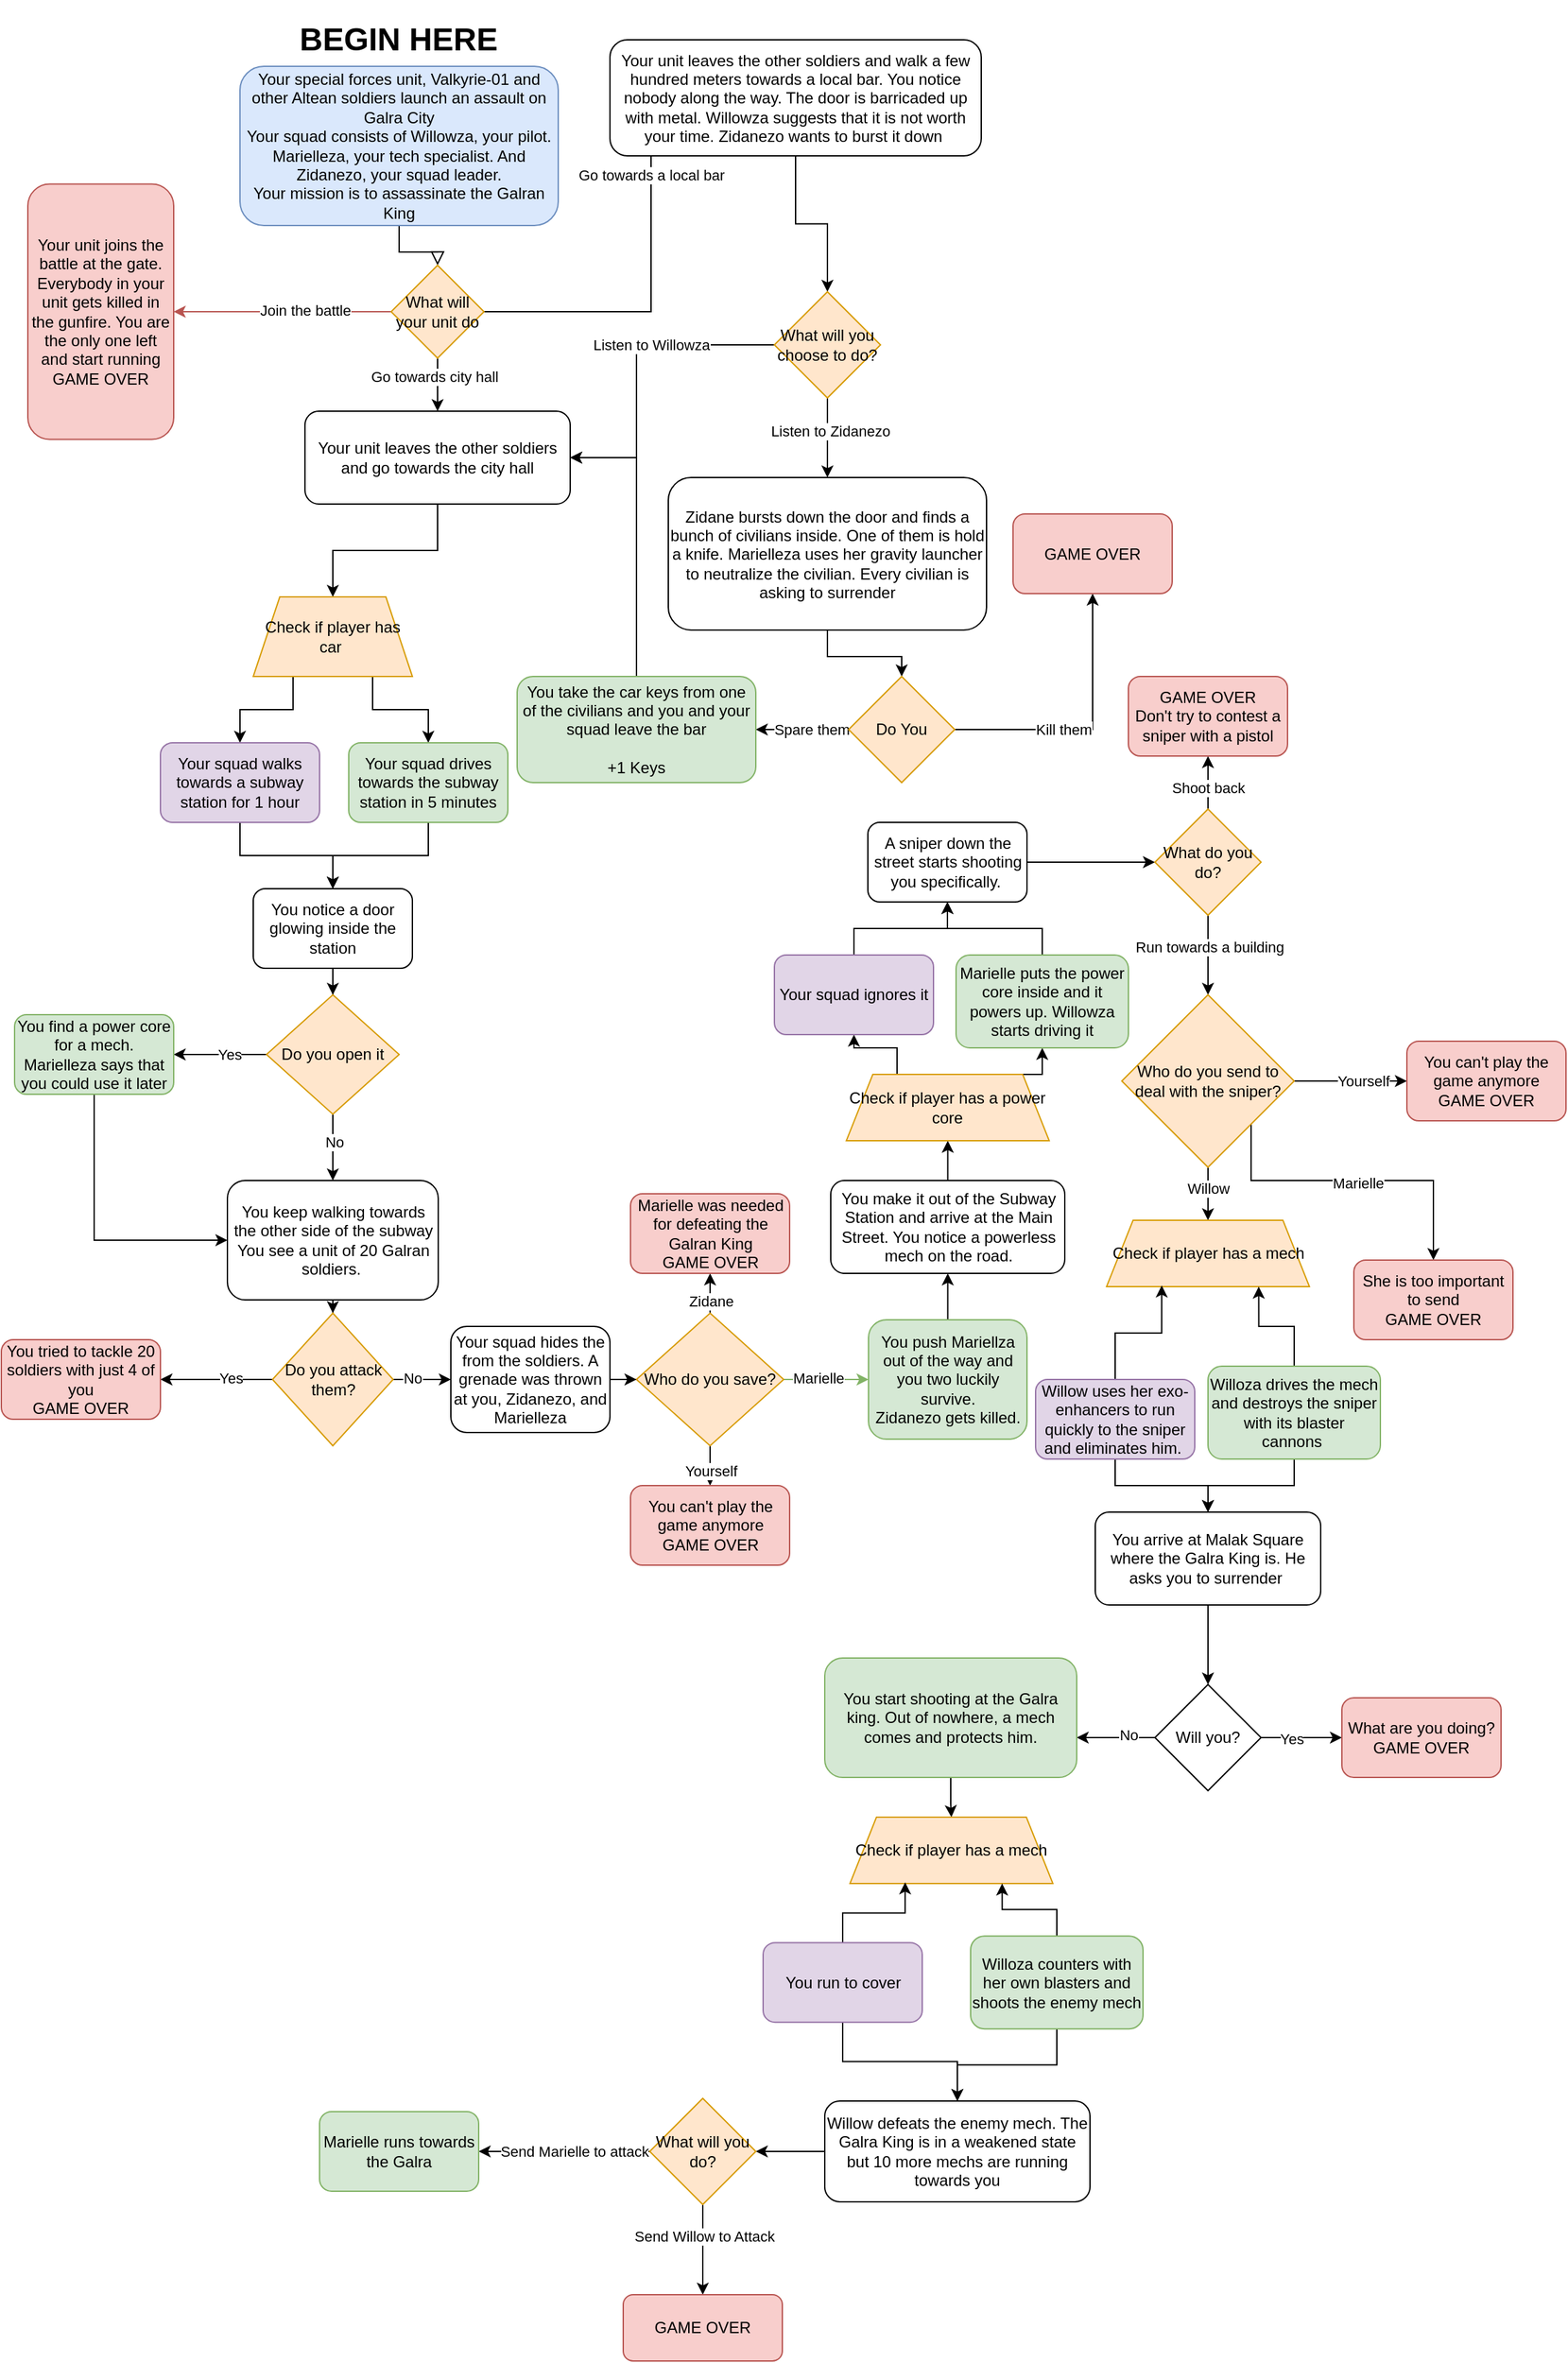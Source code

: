 <mxfile version="20.8.5" type="device"><diagram id="C5RBs43oDa-KdzZeNtuy" name="Page-1"><mxGraphModel dx="2049" dy="1137" grid="1" gridSize="10" guides="1" tooltips="1" connect="1" arrows="1" fold="1" page="1" pageScale="1" pageWidth="827" pageHeight="1169" math="0" shadow="0"><root><mxCell id="WIyWlLk6GJQsqaUBKTNV-0"/><mxCell id="WIyWlLk6GJQsqaUBKTNV-1" parent="WIyWlLk6GJQsqaUBKTNV-0"/><mxCell id="WIyWlLk6GJQsqaUBKTNV-2" value="" style="rounded=0;html=1;jettySize=auto;orthogonalLoop=1;fontSize=11;endArrow=block;endFill=0;endSize=8;strokeWidth=1;shadow=0;labelBackgroundColor=none;edgeStyle=orthogonalEdgeStyle;entryX=0.5;entryY=0;entryDx=0;entryDy=0;" parent="WIyWlLk6GJQsqaUBKTNV-1" source="WIyWlLk6GJQsqaUBKTNV-3" target="IDLOLrMMdAUWFybHLYys-1" edge="1"><mxGeometry relative="1" as="geometry"><mxPoint x="319" y="200" as="targetPoint"/></mxGeometry></mxCell><mxCell id="WIyWlLk6GJQsqaUBKTNV-3" value="Your special forces unit, Valkyrie-01 and other Altean soldiers launch an assault on Galra City&lt;br&gt;Your squad consists of Willowza, your pilot. Marielleza, your tech specialist. And Zidanezo, your squad leader.&lt;br&gt;Your mission is to assassinate the Galran King" style="rounded=1;whiteSpace=wrap;html=1;fontSize=12;glass=0;strokeWidth=1;shadow=0;fillColor=#dae8fc;strokeColor=#6c8ebf;" parent="WIyWlLk6GJQsqaUBKTNV-1" vertex="1"><mxGeometry x="210" y="50" width="240" height="120" as="geometry"/></mxCell><mxCell id="IDLOLrMMdAUWFybHLYys-2" style="edgeStyle=orthogonalEdgeStyle;rounded=0;orthogonalLoop=1;jettySize=auto;html=1;exitX=1;exitY=0.5;exitDx=0;exitDy=0;entryX=0;entryY=0.5;entryDx=0;entryDy=0;" parent="WIyWlLk6GJQsqaUBKTNV-1" source="IDLOLrMMdAUWFybHLYys-1" target="IDLOLrMMdAUWFybHLYys-7" edge="1"><mxGeometry relative="1" as="geometry"><mxPoint x="449" y="235.143" as="targetPoint"/><Array as="points"><mxPoint x="520" y="235"/><mxPoint x="520" y="100"/><mxPoint x="560" y="100"/></Array></mxGeometry></mxCell><mxCell id="IDLOLrMMdAUWFybHLYys-10" value="Go towards a local bar" style="edgeLabel;html=1;align=center;verticalAlign=middle;resizable=0;points=[];" parent="IDLOLrMMdAUWFybHLYys-2" vertex="1" connectable="0"><mxGeometry x="0.15" relative="1" as="geometry"><mxPoint as="offset"/></mxGeometry></mxCell><mxCell id="IDLOLrMMdAUWFybHLYys-3" style="edgeStyle=orthogonalEdgeStyle;rounded=0;orthogonalLoop=1;jettySize=auto;html=1;exitX=0;exitY=0.5;exitDx=0;exitDy=0;entryX=1;entryY=0.5;entryDx=0;entryDy=0;fillColor=#f8cecc;strokeColor=#b85450;" parent="WIyWlLk6GJQsqaUBKTNV-1" source="IDLOLrMMdAUWFybHLYys-1" target="IDLOLrMMdAUWFybHLYys-5" edge="1"><mxGeometry relative="1" as="geometry"><mxPoint x="279" y="235.143" as="targetPoint"/></mxGeometry></mxCell><mxCell id="IDLOLrMMdAUWFybHLYys-6" value="Join the battle" style="edgeLabel;html=1;align=center;verticalAlign=middle;resizable=0;points=[];" parent="IDLOLrMMdAUWFybHLYys-3" vertex="1" connectable="0"><mxGeometry x="-0.199" y="-1" relative="1" as="geometry"><mxPoint as="offset"/></mxGeometry></mxCell><mxCell id="IDLOLrMMdAUWFybHLYys-4" style="edgeStyle=orthogonalEdgeStyle;rounded=0;orthogonalLoop=1;jettySize=auto;html=1;exitX=0.5;exitY=1;exitDx=0;exitDy=0;" parent="WIyWlLk6GJQsqaUBKTNV-1" source="IDLOLrMMdAUWFybHLYys-1" target="IDLOLrMMdAUWFybHLYys-12" edge="1"><mxGeometry relative="1" as="geometry"><mxPoint x="359" y="390" as="targetPoint"/></mxGeometry></mxCell><mxCell id="IDLOLrMMdAUWFybHLYys-11" value="Go towards city hall&amp;nbsp;" style="edgeLabel;html=1;align=center;verticalAlign=middle;resizable=0;points=[];" parent="IDLOLrMMdAUWFybHLYys-4" vertex="1" connectable="0"><mxGeometry x="-0.31" y="-1" relative="1" as="geometry"><mxPoint as="offset"/></mxGeometry></mxCell><mxCell id="IDLOLrMMdAUWFybHLYys-1" value="What will your unit do" style="rhombus;whiteSpace=wrap;html=1;fillColor=#ffe6cc;strokeColor=#d79b00;" parent="WIyWlLk6GJQsqaUBKTNV-1" vertex="1"><mxGeometry x="324" y="200" width="70" height="70" as="geometry"/></mxCell><mxCell id="IDLOLrMMdAUWFybHLYys-5" value="Your unit joins the battle at the gate.&lt;br&gt;Everybody in your unit gets killed in the gunfire. You are the only one left and start running&lt;br&gt;GAME OVER" style="rounded=1;whiteSpace=wrap;html=1;fillColor=#f8cecc;strokeColor=#b85450;" parent="WIyWlLk6GJQsqaUBKTNV-1" vertex="1"><mxGeometry x="50" y="138.75" width="110" height="192.5" as="geometry"/></mxCell><mxCell id="IDLOLrMMdAUWFybHLYys-13" style="edgeStyle=orthogonalEdgeStyle;rounded=0;orthogonalLoop=1;jettySize=auto;html=1;entryX=0.5;entryY=0;entryDx=0;entryDy=0;" parent="WIyWlLk6GJQsqaUBKTNV-1" source="IDLOLrMMdAUWFybHLYys-7" target="IDLOLrMMdAUWFybHLYys-14" edge="1"><mxGeometry relative="1" as="geometry"><mxPoint x="759" y="370" as="targetPoint"/></mxGeometry></mxCell><mxCell id="IDLOLrMMdAUWFybHLYys-7" value="&lt;div style=&quot;&quot;&gt;&lt;span style=&quot;background-color: initial;&quot;&gt;Your unit leaves the other soldiers and walk a few hundred meters towards a local bar. You notice nobody along the way. The door is barricaded up with metal. Willowza suggests that it is not worth your time. Zidanezo wants to burst it down&amp;nbsp;&lt;/span&gt;&lt;/div&gt;" style="rounded=1;whiteSpace=wrap;html=1;align=center;" parent="WIyWlLk6GJQsqaUBKTNV-1" vertex="1"><mxGeometry x="489" y="30" width="280" height="87.5" as="geometry"/></mxCell><mxCell id="HjOibPXFbDp2mijpg2Rm-12" style="edgeStyle=orthogonalEdgeStyle;rounded=0;orthogonalLoop=1;jettySize=auto;html=1;entryX=0.5;entryY=0;entryDx=0;entryDy=0;" edge="1" parent="WIyWlLk6GJQsqaUBKTNV-1" source="IDLOLrMMdAUWFybHLYys-12" target="HjOibPXFbDp2mijpg2Rm-14"><mxGeometry relative="1" as="geometry"><mxPoint x="299" y="440" as="targetPoint"/></mxGeometry></mxCell><mxCell id="IDLOLrMMdAUWFybHLYys-12" value="Your unit leaves the other soldiers and go towards the city hall" style="rounded=1;whiteSpace=wrap;html=1;" parent="WIyWlLk6GJQsqaUBKTNV-1" vertex="1"><mxGeometry x="259" y="310" width="200" height="70" as="geometry"/></mxCell><mxCell id="IDLOLrMMdAUWFybHLYys-16" style="edgeStyle=orthogonalEdgeStyle;rounded=0;orthogonalLoop=1;jettySize=auto;html=1;entryX=1;entryY=0.5;entryDx=0;entryDy=0;" parent="WIyWlLk6GJQsqaUBKTNV-1" source="IDLOLrMMdAUWFybHLYys-14" target="IDLOLrMMdAUWFybHLYys-12" edge="1"><mxGeometry relative="1" as="geometry"><Array as="points"><mxPoint x="509" y="260"/><mxPoint x="509" y="345"/></Array></mxGeometry></mxCell><mxCell id="IDLOLrMMdAUWFybHLYys-17" value="Listen to Willowza" style="edgeLabel;html=1;align=center;verticalAlign=middle;resizable=0;points=[];" parent="IDLOLrMMdAUWFybHLYys-16" vertex="1" connectable="0"><mxGeometry x="-0.22" relative="1" as="geometry"><mxPoint as="offset"/></mxGeometry></mxCell><mxCell id="IDLOLrMMdAUWFybHLYys-19" style="edgeStyle=orthogonalEdgeStyle;rounded=0;orthogonalLoop=1;jettySize=auto;html=1;" parent="WIyWlLk6GJQsqaUBKTNV-1" source="IDLOLrMMdAUWFybHLYys-14" target="IDLOLrMMdAUWFybHLYys-18" edge="1"><mxGeometry relative="1" as="geometry"/></mxCell><mxCell id="IDLOLrMMdAUWFybHLYys-20" value="Listen to Zidanezo" style="edgeLabel;html=1;align=center;verticalAlign=middle;resizable=0;points=[];" parent="IDLOLrMMdAUWFybHLYys-19" vertex="1" connectable="0"><mxGeometry x="-0.178" y="2" relative="1" as="geometry"><mxPoint as="offset"/></mxGeometry></mxCell><mxCell id="IDLOLrMMdAUWFybHLYys-14" value="What will you choose to do?" style="rhombus;whiteSpace=wrap;html=1;fillColor=#ffe6cc;strokeColor=#d79b00;" parent="WIyWlLk6GJQsqaUBKTNV-1" vertex="1"><mxGeometry x="613" y="220" width="80" height="80" as="geometry"/></mxCell><mxCell id="HjOibPXFbDp2mijpg2Rm-0" style="edgeStyle=orthogonalEdgeStyle;rounded=0;orthogonalLoop=1;jettySize=auto;html=1;" edge="1" parent="WIyWlLk6GJQsqaUBKTNV-1" source="IDLOLrMMdAUWFybHLYys-18" target="HjOibPXFbDp2mijpg2Rm-1"><mxGeometry relative="1" as="geometry"><mxPoint x="653" y="540" as="targetPoint"/><Array as="points"/></mxGeometry></mxCell><mxCell id="IDLOLrMMdAUWFybHLYys-18" value="Zidane bursts down the door and finds a bunch of civilians inside. One of them is hold a knife. Marielleza uses her gravity launcher to neutralize the civilian. Every civilian is asking to surrender" style="rounded=1;whiteSpace=wrap;html=1;" parent="WIyWlLk6GJQsqaUBKTNV-1" vertex="1"><mxGeometry x="533" y="360" width="240" height="115" as="geometry"/></mxCell><mxCell id="HjOibPXFbDp2mijpg2Rm-5" value="" style="edgeStyle=orthogonalEdgeStyle;rounded=0;orthogonalLoop=1;jettySize=auto;html=1;" edge="1" parent="WIyWlLk6GJQsqaUBKTNV-1" source="HjOibPXFbDp2mijpg2Rm-1" target="HjOibPXFbDp2mijpg2Rm-4"><mxGeometry relative="1" as="geometry"/></mxCell><mxCell id="HjOibPXFbDp2mijpg2Rm-6" value="Kill them" style="edgeLabel;html=1;align=center;verticalAlign=middle;resizable=0;points=[];" vertex="1" connectable="0" parent="HjOibPXFbDp2mijpg2Rm-5"><mxGeometry x="-0.325" y="-2" relative="1" as="geometry"><mxPoint x="12" y="-2" as="offset"/></mxGeometry></mxCell><mxCell id="HjOibPXFbDp2mijpg2Rm-8" value="" style="edgeStyle=orthogonalEdgeStyle;rounded=0;orthogonalLoop=1;jettySize=auto;html=1;" edge="1" parent="WIyWlLk6GJQsqaUBKTNV-1" source="HjOibPXFbDp2mijpg2Rm-1" target="HjOibPXFbDp2mijpg2Rm-7"><mxGeometry relative="1" as="geometry"/></mxCell><mxCell id="HjOibPXFbDp2mijpg2Rm-9" value="Spare them" style="edgeLabel;html=1;align=center;verticalAlign=middle;resizable=0;points=[];" vertex="1" connectable="0" parent="HjOibPXFbDp2mijpg2Rm-8"><mxGeometry x="0.355" y="1" relative="1" as="geometry"><mxPoint x="19" y="-1" as="offset"/></mxGeometry></mxCell><mxCell id="HjOibPXFbDp2mijpg2Rm-1" value="Do You" style="rhombus;whiteSpace=wrap;html=1;fillColor=#ffe6cc;strokeColor=#d79b00;" vertex="1" parent="WIyWlLk6GJQsqaUBKTNV-1"><mxGeometry x="669" y="510" width="80" height="80" as="geometry"/></mxCell><mxCell id="HjOibPXFbDp2mijpg2Rm-4" value="GAME OVER" style="rounded=1;whiteSpace=wrap;html=1;fillColor=#f8cecc;strokeColor=#b85450;" vertex="1" parent="WIyWlLk6GJQsqaUBKTNV-1"><mxGeometry x="793" y="387.5" width="120" height="60" as="geometry"/></mxCell><mxCell id="HjOibPXFbDp2mijpg2Rm-10" style="edgeStyle=orthogonalEdgeStyle;rounded=0;orthogonalLoop=1;jettySize=auto;html=1;entryX=1;entryY=0.5;entryDx=0;entryDy=0;" edge="1" parent="WIyWlLk6GJQsqaUBKTNV-1" source="HjOibPXFbDp2mijpg2Rm-7" target="IDLOLrMMdAUWFybHLYys-12"><mxGeometry relative="1" as="geometry"><mxPoint x="479" y="420" as="targetPoint"/></mxGeometry></mxCell><mxCell id="HjOibPXFbDp2mijpg2Rm-7" value="You take the car keys from one of the civilians and you and your squad leave the bar&lt;br&gt;&lt;br&gt;+1 Keys" style="rounded=1;whiteSpace=wrap;html=1;fillColor=#d5e8d4;strokeColor=#82b366;" vertex="1" parent="WIyWlLk6GJQsqaUBKTNV-1"><mxGeometry x="419" y="510" width="180" height="80" as="geometry"/></mxCell><mxCell id="HjOibPXFbDp2mijpg2Rm-16" style="edgeStyle=orthogonalEdgeStyle;rounded=0;orthogonalLoop=1;jettySize=auto;html=1;entryX=0.5;entryY=0;entryDx=0;entryDy=0;exitX=0.75;exitY=1;exitDx=0;exitDy=0;" edge="1" parent="WIyWlLk6GJQsqaUBKTNV-1" source="HjOibPXFbDp2mijpg2Rm-14" target="HjOibPXFbDp2mijpg2Rm-20"><mxGeometry relative="1" as="geometry"><mxPoint x="390" y="470" as="targetPoint"/></mxGeometry></mxCell><mxCell id="HjOibPXFbDp2mijpg2Rm-21" style="edgeStyle=orthogonalEdgeStyle;rounded=0;orthogonalLoop=1;jettySize=auto;html=1;exitX=0.25;exitY=1;exitDx=0;exitDy=0;entryX=0.5;entryY=0;entryDx=0;entryDy=0;" edge="1" parent="WIyWlLk6GJQsqaUBKTNV-1" source="HjOibPXFbDp2mijpg2Rm-14" target="HjOibPXFbDp2mijpg2Rm-19"><mxGeometry relative="1" as="geometry"/></mxCell><mxCell id="HjOibPXFbDp2mijpg2Rm-14" value="Check if player has car&amp;nbsp;" style="shape=trapezoid;perimeter=trapezoidPerimeter;whiteSpace=wrap;html=1;fixedSize=1;fillColor=#ffe6cc;strokeColor=#d79b00;" vertex="1" parent="WIyWlLk6GJQsqaUBKTNV-1"><mxGeometry x="220" y="450" width="120" height="60" as="geometry"/></mxCell><mxCell id="HjOibPXFbDp2mijpg2Rm-26" style="edgeStyle=orthogonalEdgeStyle;rounded=0;orthogonalLoop=1;jettySize=auto;html=1;" edge="1" parent="WIyWlLk6GJQsqaUBKTNV-1" source="HjOibPXFbDp2mijpg2Rm-19" target="HjOibPXFbDp2mijpg2Rm-22"><mxGeometry relative="1" as="geometry"/></mxCell><mxCell id="HjOibPXFbDp2mijpg2Rm-19" value="Your squad walks towards a subway station for 1 hour" style="rounded=1;whiteSpace=wrap;html=1;fillColor=#e1d5e7;strokeColor=#9673a6;" vertex="1" parent="WIyWlLk6GJQsqaUBKTNV-1"><mxGeometry x="150" y="560" width="120" height="60" as="geometry"/></mxCell><mxCell id="HjOibPXFbDp2mijpg2Rm-23" style="edgeStyle=orthogonalEdgeStyle;rounded=0;orthogonalLoop=1;jettySize=auto;html=1;entryX=0.5;entryY=0;entryDx=0;entryDy=0;" edge="1" parent="WIyWlLk6GJQsqaUBKTNV-1" source="HjOibPXFbDp2mijpg2Rm-20" target="HjOibPXFbDp2mijpg2Rm-22"><mxGeometry relative="1" as="geometry"/></mxCell><mxCell id="HjOibPXFbDp2mijpg2Rm-20" value="Your squad drives towards the subway station in 5 minutes" style="rounded=1;whiteSpace=wrap;html=1;fillColor=#d5e8d4;strokeColor=#82b366;" vertex="1" parent="WIyWlLk6GJQsqaUBKTNV-1"><mxGeometry x="292" y="560" width="120" height="60" as="geometry"/></mxCell><mxCell id="HjOibPXFbDp2mijpg2Rm-30" style="edgeStyle=orthogonalEdgeStyle;rounded=0;orthogonalLoop=1;jettySize=auto;html=1;entryX=0.5;entryY=0;entryDx=0;entryDy=0;" edge="1" parent="WIyWlLk6GJQsqaUBKTNV-1" source="HjOibPXFbDp2mijpg2Rm-22" target="HjOibPXFbDp2mijpg2Rm-29"><mxGeometry relative="1" as="geometry"/></mxCell><mxCell id="HjOibPXFbDp2mijpg2Rm-22" value="You notice a door glowing inside the station" style="rounded=1;whiteSpace=wrap;html=1;" vertex="1" parent="WIyWlLk6GJQsqaUBKTNV-1"><mxGeometry x="220" y="670" width="120" height="60" as="geometry"/></mxCell><mxCell id="HjOibPXFbDp2mijpg2Rm-32" value="" style="edgeStyle=orthogonalEdgeStyle;rounded=0;orthogonalLoop=1;jettySize=auto;html=1;" edge="1" parent="WIyWlLk6GJQsqaUBKTNV-1" source="HjOibPXFbDp2mijpg2Rm-29" target="HjOibPXFbDp2mijpg2Rm-31"><mxGeometry relative="1" as="geometry"/></mxCell><mxCell id="HjOibPXFbDp2mijpg2Rm-36" value="Yes" style="edgeLabel;html=1;align=center;verticalAlign=middle;resizable=0;points=[];" vertex="1" connectable="0" parent="HjOibPXFbDp2mijpg2Rm-32"><mxGeometry x="-0.182" relative="1" as="geometry"><mxPoint as="offset"/></mxGeometry></mxCell><mxCell id="HjOibPXFbDp2mijpg2Rm-34" value="" style="edgeStyle=orthogonalEdgeStyle;rounded=0;orthogonalLoop=1;jettySize=auto;html=1;" edge="1" parent="WIyWlLk6GJQsqaUBKTNV-1" source="HjOibPXFbDp2mijpg2Rm-29" target="HjOibPXFbDp2mijpg2Rm-33"><mxGeometry relative="1" as="geometry"/></mxCell><mxCell id="HjOibPXFbDp2mijpg2Rm-35" value="No" style="edgeLabel;html=1;align=center;verticalAlign=middle;resizable=0;points=[];" vertex="1" connectable="0" parent="HjOibPXFbDp2mijpg2Rm-34"><mxGeometry x="-0.171" y="1" relative="1" as="geometry"><mxPoint as="offset"/></mxGeometry></mxCell><mxCell id="HjOibPXFbDp2mijpg2Rm-29" value="Do you open it" style="rhombus;whiteSpace=wrap;html=1;fillColor=#ffe6cc;strokeColor=#d79b00;" vertex="1" parent="WIyWlLk6GJQsqaUBKTNV-1"><mxGeometry x="230" y="750" width="100" height="90" as="geometry"/></mxCell><mxCell id="HjOibPXFbDp2mijpg2Rm-38" style="edgeStyle=orthogonalEdgeStyle;rounded=0;orthogonalLoop=1;jettySize=auto;html=1;exitX=0.5;exitY=1;exitDx=0;exitDy=0;entryX=0;entryY=0.5;entryDx=0;entryDy=0;" edge="1" parent="WIyWlLk6GJQsqaUBKTNV-1" source="HjOibPXFbDp2mijpg2Rm-31" target="HjOibPXFbDp2mijpg2Rm-33"><mxGeometry relative="1" as="geometry"/></mxCell><mxCell id="HjOibPXFbDp2mijpg2Rm-31" value="You find a power core for a mech. Marielleza says that you could use it later" style="rounded=1;whiteSpace=wrap;html=1;fillColor=#d5e8d4;strokeColor=#82b366;" vertex="1" parent="WIyWlLk6GJQsqaUBKTNV-1"><mxGeometry x="40" y="765" width="120" height="60" as="geometry"/></mxCell><mxCell id="HjOibPXFbDp2mijpg2Rm-41" style="edgeStyle=orthogonalEdgeStyle;rounded=0;orthogonalLoop=1;jettySize=auto;html=1;" edge="1" parent="WIyWlLk6GJQsqaUBKTNV-1" source="HjOibPXFbDp2mijpg2Rm-33" target="HjOibPXFbDp2mijpg2Rm-40"><mxGeometry relative="1" as="geometry"/></mxCell><mxCell id="HjOibPXFbDp2mijpg2Rm-33" value="You keep walking towards the other side of the subway&lt;br&gt;You see a unit of 20 Galran soldiers.&amp;nbsp;" style="rounded=1;whiteSpace=wrap;html=1;" vertex="1" parent="WIyWlLk6GJQsqaUBKTNV-1"><mxGeometry x="200.5" y="890" width="159" height="90" as="geometry"/></mxCell><mxCell id="HjOibPXFbDp2mijpg2Rm-44" style="edgeStyle=orthogonalEdgeStyle;rounded=0;orthogonalLoop=1;jettySize=auto;html=1;exitX=0;exitY=0.5;exitDx=0;exitDy=0;entryX=1;entryY=0.5;entryDx=0;entryDy=0;" edge="1" parent="WIyWlLk6GJQsqaUBKTNV-1" source="HjOibPXFbDp2mijpg2Rm-40" target="HjOibPXFbDp2mijpg2Rm-43"><mxGeometry relative="1" as="geometry"/></mxCell><mxCell id="HjOibPXFbDp2mijpg2Rm-49" value="Yes" style="edgeLabel;html=1;align=center;verticalAlign=middle;resizable=0;points=[];" vertex="1" connectable="0" parent="HjOibPXFbDp2mijpg2Rm-44"><mxGeometry x="-0.25" y="-1" relative="1" as="geometry"><mxPoint as="offset"/></mxGeometry></mxCell><mxCell id="HjOibPXFbDp2mijpg2Rm-52" style="edgeStyle=orthogonalEdgeStyle;rounded=0;orthogonalLoop=1;jettySize=auto;html=1;exitX=1;exitY=0.5;exitDx=0;exitDy=0;entryX=0;entryY=0.5;entryDx=0;entryDy=0;" edge="1" parent="WIyWlLk6GJQsqaUBKTNV-1" source="HjOibPXFbDp2mijpg2Rm-40" target="HjOibPXFbDp2mijpg2Rm-45"><mxGeometry relative="1" as="geometry"/></mxCell><mxCell id="HjOibPXFbDp2mijpg2Rm-53" value="No" style="edgeLabel;html=1;align=center;verticalAlign=middle;resizable=0;points=[];" vertex="1" connectable="0" parent="HjOibPXFbDp2mijpg2Rm-52"><mxGeometry x="-0.338" y="1" relative="1" as="geometry"><mxPoint as="offset"/></mxGeometry></mxCell><mxCell id="HjOibPXFbDp2mijpg2Rm-40" value="Do you attack them?" style="rhombus;whiteSpace=wrap;html=1;fillColor=#ffe6cc;strokeColor=#d79b00;" vertex="1" parent="WIyWlLk6GJQsqaUBKTNV-1"><mxGeometry x="234.5" y="990" width="91" height="100" as="geometry"/></mxCell><mxCell id="HjOibPXFbDp2mijpg2Rm-43" value="You tried to tackle 20 soldiers with just 4 of you&lt;br&gt;GAME OVER" style="rounded=1;whiteSpace=wrap;html=1;fillColor=#f8cecc;strokeColor=#b85450;" vertex="1" parent="WIyWlLk6GJQsqaUBKTNV-1"><mxGeometry x="30" y="1010" width="120" height="60" as="geometry"/></mxCell><mxCell id="HjOibPXFbDp2mijpg2Rm-55" style="edgeStyle=orthogonalEdgeStyle;rounded=0;orthogonalLoop=1;jettySize=auto;html=1;entryX=0;entryY=0.5;entryDx=0;entryDy=0;" edge="1" parent="WIyWlLk6GJQsqaUBKTNV-1" source="HjOibPXFbDp2mijpg2Rm-45" target="HjOibPXFbDp2mijpg2Rm-54"><mxGeometry relative="1" as="geometry"/></mxCell><mxCell id="HjOibPXFbDp2mijpg2Rm-45" value="Your squad hides the from the soldiers. A grenade was thrown at you, Zidanezo, and Marielleza" style="rounded=1;whiteSpace=wrap;html=1;" vertex="1" parent="WIyWlLk6GJQsqaUBKTNV-1"><mxGeometry x="369" y="1000" width="120" height="80" as="geometry"/></mxCell><mxCell id="HjOibPXFbDp2mijpg2Rm-57" value="" style="edgeStyle=orthogonalEdgeStyle;rounded=0;orthogonalLoop=1;jettySize=auto;html=1;" edge="1" parent="WIyWlLk6GJQsqaUBKTNV-1" source="HjOibPXFbDp2mijpg2Rm-54" target="HjOibPXFbDp2mijpg2Rm-56"><mxGeometry relative="1" as="geometry"/></mxCell><mxCell id="HjOibPXFbDp2mijpg2Rm-63" value="Zidane" style="edgeLabel;html=1;align=center;verticalAlign=middle;resizable=0;points=[];" vertex="1" connectable="0" parent="HjOibPXFbDp2mijpg2Rm-57"><mxGeometry x="-0.181" relative="1" as="geometry"><mxPoint y="10" as="offset"/></mxGeometry></mxCell><mxCell id="HjOibPXFbDp2mijpg2Rm-59" value="" style="edgeStyle=orthogonalEdgeStyle;rounded=0;orthogonalLoop=1;jettySize=auto;html=1;fillColor=#d5e8d4;strokeColor=#82b366;" edge="1" parent="WIyWlLk6GJQsqaUBKTNV-1" source="HjOibPXFbDp2mijpg2Rm-54" target="HjOibPXFbDp2mijpg2Rm-58"><mxGeometry relative="1" as="geometry"/></mxCell><mxCell id="HjOibPXFbDp2mijpg2Rm-64" value="Marielle" style="edgeLabel;html=1;align=center;verticalAlign=middle;resizable=0;points=[];" vertex="1" connectable="0" parent="HjOibPXFbDp2mijpg2Rm-59"><mxGeometry x="-0.207" y="1" relative="1" as="geometry"><mxPoint as="offset"/></mxGeometry></mxCell><mxCell id="HjOibPXFbDp2mijpg2Rm-61" value="" style="edgeStyle=orthogonalEdgeStyle;rounded=0;orthogonalLoop=1;jettySize=auto;html=1;" edge="1" parent="WIyWlLk6GJQsqaUBKTNV-1" source="HjOibPXFbDp2mijpg2Rm-54" target="HjOibPXFbDp2mijpg2Rm-60"><mxGeometry relative="1" as="geometry"/></mxCell><mxCell id="HjOibPXFbDp2mijpg2Rm-62" value="Yourself" style="edgeLabel;html=1;align=center;verticalAlign=middle;resizable=0;points=[];" vertex="1" connectable="0" parent="HjOibPXFbDp2mijpg2Rm-61"><mxGeometry x="-0.135" relative="1" as="geometry"><mxPoint as="offset"/></mxGeometry></mxCell><mxCell id="HjOibPXFbDp2mijpg2Rm-54" value="Who do you save?" style="rhombus;whiteSpace=wrap;html=1;fillColor=#ffe6cc;strokeColor=#d79b00;" vertex="1" parent="WIyWlLk6GJQsqaUBKTNV-1"><mxGeometry x="509" y="990" width="111" height="100" as="geometry"/></mxCell><mxCell id="HjOibPXFbDp2mijpg2Rm-56" value="Marielle was needed for defeating the Galran King&lt;br&gt;GAME OVER" style="rounded=1;whiteSpace=wrap;html=1;fillColor=#f8cecc;strokeColor=#b85450;" vertex="1" parent="WIyWlLk6GJQsqaUBKTNV-1"><mxGeometry x="504.5" y="900" width="120" height="60" as="geometry"/></mxCell><mxCell id="HjOibPXFbDp2mijpg2Rm-67" value="" style="edgeStyle=orthogonalEdgeStyle;rounded=0;orthogonalLoop=1;jettySize=auto;html=1;" edge="1" parent="WIyWlLk6GJQsqaUBKTNV-1" source="HjOibPXFbDp2mijpg2Rm-58" target="HjOibPXFbDp2mijpg2Rm-66"><mxGeometry relative="1" as="geometry"/></mxCell><mxCell id="HjOibPXFbDp2mijpg2Rm-58" value="You push Mariellza out of the way and you two luckily survive.&lt;br&gt;Zidanezo gets killed." style="rounded=1;whiteSpace=wrap;html=1;fillColor=#d5e8d4;strokeColor=#82b366;" vertex="1" parent="WIyWlLk6GJQsqaUBKTNV-1"><mxGeometry x="684" y="995" width="119.5" height="90" as="geometry"/></mxCell><mxCell id="HjOibPXFbDp2mijpg2Rm-60" value="You can't play the game anymore&lt;br&gt;GAME OVER" style="rounded=1;whiteSpace=wrap;html=1;fillColor=#f8cecc;strokeColor=#b85450;" vertex="1" parent="WIyWlLk6GJQsqaUBKTNV-1"><mxGeometry x="504.5" y="1120" width="120" height="60" as="geometry"/></mxCell><mxCell id="HjOibPXFbDp2mijpg2Rm-69" value="" style="edgeStyle=orthogonalEdgeStyle;rounded=0;orthogonalLoop=1;jettySize=auto;html=1;entryX=0.5;entryY=1;entryDx=0;entryDy=0;" edge="1" parent="WIyWlLk6GJQsqaUBKTNV-1" source="HjOibPXFbDp2mijpg2Rm-66" target="HjOibPXFbDp2mijpg2Rm-70"><mxGeometry relative="1" as="geometry"><mxPoint x="743.5" y="820" as="targetPoint"/></mxGeometry></mxCell><mxCell id="HjOibPXFbDp2mijpg2Rm-66" value="You make it out of the Subway Station and arrive at the Main Street. You notice a powerless mech on the road." style="whiteSpace=wrap;html=1;rounded=1;" vertex="1" parent="WIyWlLk6GJQsqaUBKTNV-1"><mxGeometry x="655.5" y="890" width="176.5" height="70" as="geometry"/></mxCell><mxCell id="HjOibPXFbDp2mijpg2Rm-73" style="edgeStyle=orthogonalEdgeStyle;rounded=0;orthogonalLoop=1;jettySize=auto;html=1;exitX=0.25;exitY=0;exitDx=0;exitDy=0;entryX=0.5;entryY=1;entryDx=0;entryDy=0;" edge="1" parent="WIyWlLk6GJQsqaUBKTNV-1" source="HjOibPXFbDp2mijpg2Rm-70" target="HjOibPXFbDp2mijpg2Rm-71"><mxGeometry relative="1" as="geometry"/></mxCell><mxCell id="HjOibPXFbDp2mijpg2Rm-74" style="edgeStyle=orthogonalEdgeStyle;rounded=0;orthogonalLoop=1;jettySize=auto;html=1;exitX=0.75;exitY=0;exitDx=0;exitDy=0;entryX=0.5;entryY=1;entryDx=0;entryDy=0;" edge="1" parent="WIyWlLk6GJQsqaUBKTNV-1" source="HjOibPXFbDp2mijpg2Rm-70" target="HjOibPXFbDp2mijpg2Rm-72"><mxGeometry relative="1" as="geometry"/></mxCell><mxCell id="HjOibPXFbDp2mijpg2Rm-70" value="Check if player has a power core" style="shape=trapezoid;perimeter=trapezoidPerimeter;whiteSpace=wrap;html=1;fixedSize=1;fillColor=#ffe6cc;strokeColor=#d79b00;" vertex="1" parent="WIyWlLk6GJQsqaUBKTNV-1"><mxGeometry x="667.25" y="810" width="153" height="50" as="geometry"/></mxCell><mxCell id="HjOibPXFbDp2mijpg2Rm-77" style="edgeStyle=orthogonalEdgeStyle;rounded=0;orthogonalLoop=1;jettySize=auto;html=1;exitX=0.5;exitY=0;exitDx=0;exitDy=0;entryX=0.5;entryY=1;entryDx=0;entryDy=0;" edge="1" parent="WIyWlLk6GJQsqaUBKTNV-1" source="HjOibPXFbDp2mijpg2Rm-71" target="HjOibPXFbDp2mijpg2Rm-75"><mxGeometry relative="1" as="geometry"/></mxCell><mxCell id="HjOibPXFbDp2mijpg2Rm-71" value="Your squad ignores it" style="rounded=1;whiteSpace=wrap;html=1;fillColor=#e1d5e7;strokeColor=#9673a6;" vertex="1" parent="WIyWlLk6GJQsqaUBKTNV-1"><mxGeometry x="613" y="720" width="120" height="60" as="geometry"/></mxCell><mxCell id="HjOibPXFbDp2mijpg2Rm-76" style="edgeStyle=orthogonalEdgeStyle;rounded=0;orthogonalLoop=1;jettySize=auto;html=1;exitX=0.5;exitY=0;exitDx=0;exitDy=0;" edge="1" parent="WIyWlLk6GJQsqaUBKTNV-1" source="HjOibPXFbDp2mijpg2Rm-72" target="HjOibPXFbDp2mijpg2Rm-75"><mxGeometry relative="1" as="geometry"/></mxCell><mxCell id="HjOibPXFbDp2mijpg2Rm-72" value="Marielle puts the power core inside and it powers up. Willowza starts driving it" style="rounded=1;whiteSpace=wrap;html=1;fillColor=#d5e8d4;strokeColor=#82b366;" vertex="1" parent="WIyWlLk6GJQsqaUBKTNV-1"><mxGeometry x="750" y="720" width="130" height="70" as="geometry"/></mxCell><mxCell id="HjOibPXFbDp2mijpg2Rm-78" style="edgeStyle=orthogonalEdgeStyle;rounded=0;orthogonalLoop=1;jettySize=auto;html=1;entryX=0;entryY=0.5;entryDx=0;entryDy=0;" edge="1" parent="WIyWlLk6GJQsqaUBKTNV-1" source="HjOibPXFbDp2mijpg2Rm-75" target="HjOibPXFbDp2mijpg2Rm-79"><mxGeometry relative="1" as="geometry"><mxPoint x="890" y="650" as="targetPoint"/></mxGeometry></mxCell><mxCell id="HjOibPXFbDp2mijpg2Rm-75" value="A sniper down the street starts shooting you specifically.&amp;nbsp;" style="rounded=1;whiteSpace=wrap;html=1;" vertex="1" parent="WIyWlLk6GJQsqaUBKTNV-1"><mxGeometry x="683.5" y="620" width="120" height="60" as="geometry"/></mxCell><mxCell id="HjOibPXFbDp2mijpg2Rm-81" style="edgeStyle=orthogonalEdgeStyle;rounded=0;orthogonalLoop=1;jettySize=auto;html=1;exitX=0.5;exitY=0;exitDx=0;exitDy=0;entryX=0.5;entryY=1;entryDx=0;entryDy=0;" edge="1" parent="WIyWlLk6GJQsqaUBKTNV-1" source="HjOibPXFbDp2mijpg2Rm-79" target="HjOibPXFbDp2mijpg2Rm-80"><mxGeometry relative="1" as="geometry"/></mxCell><mxCell id="HjOibPXFbDp2mijpg2Rm-82" value="Shoot back" style="edgeLabel;html=1;align=center;verticalAlign=middle;resizable=0;points=[];" vertex="1" connectable="0" parent="HjOibPXFbDp2mijpg2Rm-81"><mxGeometry x="-0.182" relative="1" as="geometry"><mxPoint as="offset"/></mxGeometry></mxCell><mxCell id="HjOibPXFbDp2mijpg2Rm-84" value="" style="edgeStyle=orthogonalEdgeStyle;rounded=0;orthogonalLoop=1;jettySize=auto;html=1;entryX=0.5;entryY=0;entryDx=0;entryDy=0;" edge="1" parent="WIyWlLk6GJQsqaUBKTNV-1" source="HjOibPXFbDp2mijpg2Rm-79" target="HjOibPXFbDp2mijpg2Rm-86"><mxGeometry relative="1" as="geometry"><mxPoint x="1070.03" y="730" as="targetPoint"/></mxGeometry></mxCell><mxCell id="HjOibPXFbDp2mijpg2Rm-85" value="Run towards a building" style="edgeLabel;html=1;align=center;verticalAlign=middle;resizable=0;points=[];" vertex="1" connectable="0" parent="HjOibPXFbDp2mijpg2Rm-84"><mxGeometry x="-0.203" y="1" relative="1" as="geometry"><mxPoint as="offset"/></mxGeometry></mxCell><mxCell id="HjOibPXFbDp2mijpg2Rm-79" value="What do you do?" style="rhombus;whiteSpace=wrap;html=1;fillColor=#ffe6cc;strokeColor=#d79b00;" vertex="1" parent="WIyWlLk6GJQsqaUBKTNV-1"><mxGeometry x="900" y="610" width="80" height="80" as="geometry"/></mxCell><mxCell id="HjOibPXFbDp2mijpg2Rm-80" value="GAME OVER&lt;br&gt;Don't try to contest a sniper with a pistol" style="rounded=1;whiteSpace=wrap;html=1;fillColor=#f8cecc;strokeColor=#b85450;" vertex="1" parent="WIyWlLk6GJQsqaUBKTNV-1"><mxGeometry x="880" y="510" width="120" height="60" as="geometry"/></mxCell><mxCell id="HjOibPXFbDp2mijpg2Rm-88" value="" style="edgeStyle=orthogonalEdgeStyle;rounded=0;orthogonalLoop=1;jettySize=auto;html=1;" edge="1" parent="WIyWlLk6GJQsqaUBKTNV-1" source="HjOibPXFbDp2mijpg2Rm-86" target="HjOibPXFbDp2mijpg2Rm-87"><mxGeometry relative="1" as="geometry"/></mxCell><mxCell id="HjOibPXFbDp2mijpg2Rm-94" value="Yourself" style="edgeLabel;html=1;align=center;verticalAlign=middle;resizable=0;points=[];" vertex="1" connectable="0" parent="HjOibPXFbDp2mijpg2Rm-88"><mxGeometry x="0.217" relative="1" as="geometry"><mxPoint as="offset"/></mxGeometry></mxCell><mxCell id="HjOibPXFbDp2mijpg2Rm-90" value="" style="edgeStyle=orthogonalEdgeStyle;rounded=0;orthogonalLoop=1;jettySize=auto;html=1;entryX=0.5;entryY=0;entryDx=0;entryDy=0;" edge="1" parent="WIyWlLk6GJQsqaUBKTNV-1" source="HjOibPXFbDp2mijpg2Rm-86" target="HjOibPXFbDp2mijpg2Rm-110"><mxGeometry relative="1" as="geometry"><Array as="points"/></mxGeometry></mxCell><mxCell id="HjOibPXFbDp2mijpg2Rm-95" value="Willow" style="edgeLabel;html=1;align=center;verticalAlign=middle;resizable=0;points=[];" vertex="1" connectable="0" parent="HjOibPXFbDp2mijpg2Rm-90"><mxGeometry x="-0.223" relative="1" as="geometry"><mxPoint as="offset"/></mxGeometry></mxCell><mxCell id="HjOibPXFbDp2mijpg2Rm-91" style="edgeStyle=orthogonalEdgeStyle;rounded=0;orthogonalLoop=1;jettySize=auto;html=1;exitX=1;exitY=1;exitDx=0;exitDy=0;entryX=0.5;entryY=0;entryDx=0;entryDy=0;" edge="1" parent="WIyWlLk6GJQsqaUBKTNV-1" source="HjOibPXFbDp2mijpg2Rm-86" target="HjOibPXFbDp2mijpg2Rm-92"><mxGeometry relative="1" as="geometry"><mxPoint x="1060" y="930" as="targetPoint"/><Array as="points"><mxPoint x="973" y="890"/><mxPoint x="1110" y="890"/></Array></mxGeometry></mxCell><mxCell id="HjOibPXFbDp2mijpg2Rm-93" value="Marielle&lt;br&gt;" style="edgeLabel;html=1;align=center;verticalAlign=middle;resizable=0;points=[];" vertex="1" connectable="0" parent="HjOibPXFbDp2mijpg2Rm-91"><mxGeometry x="0.026" y="-2" relative="1" as="geometry"><mxPoint as="offset"/></mxGeometry></mxCell><mxCell id="HjOibPXFbDp2mijpg2Rm-86" value="Who do you send to deal with the sniper?" style="rhombus;whiteSpace=wrap;html=1;fillColor=#ffe6cc;strokeColor=#d79b00;" vertex="1" parent="WIyWlLk6GJQsqaUBKTNV-1"><mxGeometry x="875" y="750" width="130" height="130" as="geometry"/></mxCell><mxCell id="HjOibPXFbDp2mijpg2Rm-87" value="You can't play the game anymore&lt;br style=&quot;border-color: var(--border-color);&quot;&gt;GAME OVER" style="rounded=1;whiteSpace=wrap;html=1;fillColor=#f8cecc;strokeColor=#b85450;" vertex="1" parent="WIyWlLk6GJQsqaUBKTNV-1"><mxGeometry x="1090" y="785" width="120" height="60" as="geometry"/></mxCell><mxCell id="HjOibPXFbDp2mijpg2Rm-100" style="edgeStyle=orthogonalEdgeStyle;rounded=0;orthogonalLoop=1;jettySize=auto;html=1;" edge="1" parent="WIyWlLk6GJQsqaUBKTNV-1" source="HjOibPXFbDp2mijpg2Rm-89" target="HjOibPXFbDp2mijpg2Rm-99"><mxGeometry relative="1" as="geometry"/></mxCell><mxCell id="HjOibPXFbDp2mijpg2Rm-89" value="You arrive at Malak Square where the Galra King is. He asks you to surrender&amp;nbsp;" style="rounded=1;whiteSpace=wrap;html=1;" vertex="1" parent="WIyWlLk6GJQsqaUBKTNV-1"><mxGeometry x="855" y="1140" width="170" height="70" as="geometry"/></mxCell><mxCell id="HjOibPXFbDp2mijpg2Rm-92" value="She is too important to send&lt;br&gt;GAME OVER" style="rounded=1;whiteSpace=wrap;html=1;fillColor=#f8cecc;strokeColor=#b85450;" vertex="1" parent="WIyWlLk6GJQsqaUBKTNV-1"><mxGeometry x="1050" y="950" width="120" height="60" as="geometry"/></mxCell><mxCell id="HjOibPXFbDp2mijpg2Rm-102" value="" style="edgeStyle=orthogonalEdgeStyle;rounded=0;orthogonalLoop=1;jettySize=auto;html=1;" edge="1" parent="WIyWlLk6GJQsqaUBKTNV-1" source="HjOibPXFbDp2mijpg2Rm-99" target="HjOibPXFbDp2mijpg2Rm-101"><mxGeometry relative="1" as="geometry"/></mxCell><mxCell id="HjOibPXFbDp2mijpg2Rm-107" value="Yes" style="edgeLabel;html=1;align=center;verticalAlign=middle;resizable=0;points=[];" vertex="1" connectable="0" parent="HjOibPXFbDp2mijpg2Rm-102"><mxGeometry x="-0.243" y="-1" relative="1" as="geometry"><mxPoint as="offset"/></mxGeometry></mxCell><mxCell id="HjOibPXFbDp2mijpg2Rm-104" value="" style="edgeStyle=orthogonalEdgeStyle;rounded=0;orthogonalLoop=1;jettySize=auto;html=1;" edge="1" parent="WIyWlLk6GJQsqaUBKTNV-1" source="HjOibPXFbDp2mijpg2Rm-99" target="HjOibPXFbDp2mijpg2Rm-103"><mxGeometry relative="1" as="geometry"><Array as="points"><mxPoint x="871" y="1310"/><mxPoint x="871" y="1310"/></Array></mxGeometry></mxCell><mxCell id="HjOibPXFbDp2mijpg2Rm-105" value="No" style="edgeLabel;html=1;align=center;verticalAlign=middle;resizable=0;points=[];" vertex="1" connectable="0" parent="HjOibPXFbDp2mijpg2Rm-104"><mxGeometry x="-0.309" y="-2" relative="1" as="geometry"><mxPoint as="offset"/></mxGeometry></mxCell><mxCell id="HjOibPXFbDp2mijpg2Rm-99" value="Will you?" style="rhombus;whiteSpace=wrap;html=1;" vertex="1" parent="WIyWlLk6GJQsqaUBKTNV-1"><mxGeometry x="900" y="1270" width="80" height="80" as="geometry"/></mxCell><mxCell id="HjOibPXFbDp2mijpg2Rm-101" value="What are you doing? GAME OVER" style="rounded=1;whiteSpace=wrap;html=1;fillColor=#f8cecc;strokeColor=#b85450;" vertex="1" parent="WIyWlLk6GJQsqaUBKTNV-1"><mxGeometry x="1041" y="1280" width="120" height="60" as="geometry"/></mxCell><mxCell id="HjOibPXFbDp2mijpg2Rm-127" style="edgeStyle=orthogonalEdgeStyle;rounded=0;orthogonalLoop=1;jettySize=auto;html=1;entryX=0.5;entryY=0;entryDx=0;entryDy=0;" edge="1" parent="WIyWlLk6GJQsqaUBKTNV-1" source="HjOibPXFbDp2mijpg2Rm-103" target="HjOibPXFbDp2mijpg2Rm-119"><mxGeometry relative="1" as="geometry"/></mxCell><mxCell id="HjOibPXFbDp2mijpg2Rm-103" value="You start shooting at the Galra king. Out of nowhere, a mech comes and protects him." style="rounded=1;whiteSpace=wrap;html=1;fillColor=#d5e8d4;strokeColor=#82b366;" vertex="1" parent="WIyWlLk6GJQsqaUBKTNV-1"><mxGeometry x="651" y="1250" width="190" height="90" as="geometry"/></mxCell><mxCell id="HjOibPXFbDp2mijpg2Rm-110" value="Check if player has a mech" style="shape=trapezoid;perimeter=trapezoidPerimeter;whiteSpace=wrap;html=1;fixedSize=1;fillColor=#ffe6cc;strokeColor=#d79b00;" vertex="1" parent="WIyWlLk6GJQsqaUBKTNV-1"><mxGeometry x="863.5" y="920" width="153" height="50" as="geometry"/></mxCell><mxCell id="HjOibPXFbDp2mijpg2Rm-114" style="edgeStyle=orthogonalEdgeStyle;rounded=0;orthogonalLoop=1;jettySize=auto;html=1;entryX=0.272;entryY=0.982;entryDx=0;entryDy=0;entryPerimeter=0;" edge="1" parent="WIyWlLk6GJQsqaUBKTNV-1" source="HjOibPXFbDp2mijpg2Rm-111" target="HjOibPXFbDp2mijpg2Rm-110"><mxGeometry relative="1" as="geometry"/></mxCell><mxCell id="HjOibPXFbDp2mijpg2Rm-115" style="edgeStyle=orthogonalEdgeStyle;rounded=0;orthogonalLoop=1;jettySize=auto;html=1;entryX=0.5;entryY=0;entryDx=0;entryDy=0;" edge="1" parent="WIyWlLk6GJQsqaUBKTNV-1" source="HjOibPXFbDp2mijpg2Rm-111" target="HjOibPXFbDp2mijpg2Rm-89"><mxGeometry relative="1" as="geometry"/></mxCell><mxCell id="HjOibPXFbDp2mijpg2Rm-111" value="Willow uses her exo-enhancers to run quickly to the sniper and eliminates him.&amp;nbsp;" style="rounded=1;whiteSpace=wrap;html=1;fillColor=#e1d5e7;strokeColor=#9673a6;" vertex="1" parent="WIyWlLk6GJQsqaUBKTNV-1"><mxGeometry x="810" y="1040" width="120" height="60" as="geometry"/></mxCell><mxCell id="HjOibPXFbDp2mijpg2Rm-113" style="edgeStyle=orthogonalEdgeStyle;rounded=0;orthogonalLoop=1;jettySize=auto;html=1;exitX=0.5;exitY=0;exitDx=0;exitDy=0;entryX=0.75;entryY=1;entryDx=0;entryDy=0;" edge="1" parent="WIyWlLk6GJQsqaUBKTNV-1" source="HjOibPXFbDp2mijpg2Rm-112" target="HjOibPXFbDp2mijpg2Rm-110"><mxGeometry relative="1" as="geometry"/></mxCell><mxCell id="HjOibPXFbDp2mijpg2Rm-116" style="edgeStyle=orthogonalEdgeStyle;rounded=0;orthogonalLoop=1;jettySize=auto;html=1;entryX=0.5;entryY=0;entryDx=0;entryDy=0;" edge="1" parent="WIyWlLk6GJQsqaUBKTNV-1" source="HjOibPXFbDp2mijpg2Rm-112" target="HjOibPXFbDp2mijpg2Rm-89"><mxGeometry relative="1" as="geometry"/></mxCell><mxCell id="HjOibPXFbDp2mijpg2Rm-112" value="Willoza drives the mech and destroys the sniper with its blaster cannons&amp;nbsp;" style="rounded=1;whiteSpace=wrap;html=1;fillColor=#d5e8d4;strokeColor=#82b366;" vertex="1" parent="WIyWlLk6GJQsqaUBKTNV-1"><mxGeometry x="940" y="1030" width="130" height="70" as="geometry"/></mxCell><mxCell id="HjOibPXFbDp2mijpg2Rm-117" value="&lt;h1&gt;BEGIN HERE&lt;/h1&gt;" style="text;html=1;strokeColor=none;fillColor=none;spacing=5;spacingTop=-20;whiteSpace=wrap;overflow=hidden;rounded=0;" vertex="1" parent="WIyWlLk6GJQsqaUBKTNV-1"><mxGeometry x="250" y="10" width="190" height="40" as="geometry"/></mxCell><mxCell id="HjOibPXFbDp2mijpg2Rm-119" value="Check if player has a mech" style="shape=trapezoid;perimeter=trapezoidPerimeter;whiteSpace=wrap;html=1;fixedSize=1;fillColor=#ffe6cc;strokeColor=#d79b00;" vertex="1" parent="WIyWlLk6GJQsqaUBKTNV-1"><mxGeometry x="670" y="1370.0" width="153" height="50" as="geometry"/></mxCell><mxCell id="HjOibPXFbDp2mijpg2Rm-120" style="edgeStyle=orthogonalEdgeStyle;rounded=0;orthogonalLoop=1;jettySize=auto;html=1;entryX=0.272;entryY=0.982;entryDx=0;entryDy=0;entryPerimeter=0;" edge="1" parent="WIyWlLk6GJQsqaUBKTNV-1" source="HjOibPXFbDp2mijpg2Rm-122" target="HjOibPXFbDp2mijpg2Rm-119"><mxGeometry relative="1" as="geometry"/></mxCell><mxCell id="HjOibPXFbDp2mijpg2Rm-133" style="edgeStyle=orthogonalEdgeStyle;rounded=0;orthogonalLoop=1;jettySize=auto;html=1;" edge="1" parent="WIyWlLk6GJQsqaUBKTNV-1" source="HjOibPXFbDp2mijpg2Rm-122" target="HjOibPXFbDp2mijpg2Rm-129"><mxGeometry relative="1" as="geometry"/></mxCell><mxCell id="HjOibPXFbDp2mijpg2Rm-122" value="You run to cover" style="rounded=1;whiteSpace=wrap;html=1;fillColor=#e1d5e7;strokeColor=#9673a6;" vertex="1" parent="WIyWlLk6GJQsqaUBKTNV-1"><mxGeometry x="604.5" y="1464.57" width="120" height="60" as="geometry"/></mxCell><mxCell id="HjOibPXFbDp2mijpg2Rm-123" style="edgeStyle=orthogonalEdgeStyle;rounded=0;orthogonalLoop=1;jettySize=auto;html=1;exitX=0.5;exitY=0;exitDx=0;exitDy=0;entryX=0.75;entryY=1;entryDx=0;entryDy=0;" edge="1" parent="WIyWlLk6GJQsqaUBKTNV-1" source="HjOibPXFbDp2mijpg2Rm-125" target="HjOibPXFbDp2mijpg2Rm-119"><mxGeometry relative="1" as="geometry"/></mxCell><mxCell id="HjOibPXFbDp2mijpg2Rm-134" style="edgeStyle=orthogonalEdgeStyle;rounded=0;orthogonalLoop=1;jettySize=auto;html=1;exitX=0.5;exitY=1;exitDx=0;exitDy=0;" edge="1" parent="WIyWlLk6GJQsqaUBKTNV-1" source="HjOibPXFbDp2mijpg2Rm-125" target="HjOibPXFbDp2mijpg2Rm-129"><mxGeometry relative="1" as="geometry"/></mxCell><mxCell id="HjOibPXFbDp2mijpg2Rm-125" value="Willoza counters with her own blasters and shoots the enemy mech" style="rounded=1;whiteSpace=wrap;html=1;fillColor=#d5e8d4;strokeColor=#82b366;" vertex="1" parent="WIyWlLk6GJQsqaUBKTNV-1"><mxGeometry x="761" y="1459.57" width="130" height="70" as="geometry"/></mxCell><mxCell id="HjOibPXFbDp2mijpg2Rm-136" style="edgeStyle=orthogonalEdgeStyle;rounded=0;orthogonalLoop=1;jettySize=auto;html=1;exitX=0;exitY=0.5;exitDx=0;exitDy=0;entryX=1;entryY=0.5;entryDx=0;entryDy=0;" edge="1" parent="WIyWlLk6GJQsqaUBKTNV-1" source="HjOibPXFbDp2mijpg2Rm-129" target="HjOibPXFbDp2mijpg2Rm-135"><mxGeometry relative="1" as="geometry"/></mxCell><mxCell id="HjOibPXFbDp2mijpg2Rm-129" value="Willow defeats the enemy mech. The Galra King is in a weakened state but 10 more mechs are running towards you" style="rounded=1;whiteSpace=wrap;html=1;" vertex="1" parent="WIyWlLk6GJQsqaUBKTNV-1"><mxGeometry x="651" y="1584" width="200" height="76" as="geometry"/></mxCell><mxCell id="HjOibPXFbDp2mijpg2Rm-139" style="edgeStyle=orthogonalEdgeStyle;rounded=0;orthogonalLoop=1;jettySize=auto;html=1;exitX=0.5;exitY=1;exitDx=0;exitDy=0;entryX=0.5;entryY=0;entryDx=0;entryDy=0;" edge="1" parent="WIyWlLk6GJQsqaUBKTNV-1" source="HjOibPXFbDp2mijpg2Rm-135" target="HjOibPXFbDp2mijpg2Rm-140"><mxGeometry relative="1" as="geometry"><mxPoint x="559.2" y="1710" as="targetPoint"/></mxGeometry></mxCell><mxCell id="HjOibPXFbDp2mijpg2Rm-142" value="Send Willow to Attack" style="edgeLabel;html=1;align=center;verticalAlign=middle;resizable=0;points=[];" vertex="1" connectable="0" parent="HjOibPXFbDp2mijpg2Rm-139"><mxGeometry x="-0.304" y="1" relative="1" as="geometry"><mxPoint as="offset"/></mxGeometry></mxCell><mxCell id="HjOibPXFbDp2mijpg2Rm-144" style="edgeStyle=orthogonalEdgeStyle;rounded=0;orthogonalLoop=1;jettySize=auto;html=1;entryX=1;entryY=0.5;entryDx=0;entryDy=0;" edge="1" parent="WIyWlLk6GJQsqaUBKTNV-1" source="HjOibPXFbDp2mijpg2Rm-135" target="HjOibPXFbDp2mijpg2Rm-143"><mxGeometry relative="1" as="geometry"/></mxCell><mxCell id="HjOibPXFbDp2mijpg2Rm-145" value="Send Marielle to attack" style="edgeLabel;html=1;align=center;verticalAlign=middle;resizable=0;points=[];" vertex="1" connectable="0" parent="HjOibPXFbDp2mijpg2Rm-144"><mxGeometry x="0.246" y="2" relative="1" as="geometry"><mxPoint x="23" y="-2" as="offset"/></mxGeometry></mxCell><mxCell id="HjOibPXFbDp2mijpg2Rm-135" value="What will you do?" style="rhombus;whiteSpace=wrap;html=1;fillColor=#ffe6cc;strokeColor=#d79b00;" vertex="1" parent="WIyWlLk6GJQsqaUBKTNV-1"><mxGeometry x="519" y="1582" width="80" height="80" as="geometry"/></mxCell><mxCell id="HjOibPXFbDp2mijpg2Rm-140" value="GAME OVER" style="rounded=1;whiteSpace=wrap;html=1;fillColor=#f8cecc;strokeColor=#b85450;" vertex="1" parent="WIyWlLk6GJQsqaUBKTNV-1"><mxGeometry x="499" y="1730" width="120" height="50" as="geometry"/></mxCell><mxCell id="HjOibPXFbDp2mijpg2Rm-143" value="Marielle runs towards the Galra" style="rounded=1;whiteSpace=wrap;html=1;fillColor=#d5e8d4;strokeColor=#82b366;" vertex="1" parent="WIyWlLk6GJQsqaUBKTNV-1"><mxGeometry x="270" y="1592" width="120" height="60" as="geometry"/></mxCell></root></mxGraphModel></diagram></mxfile>